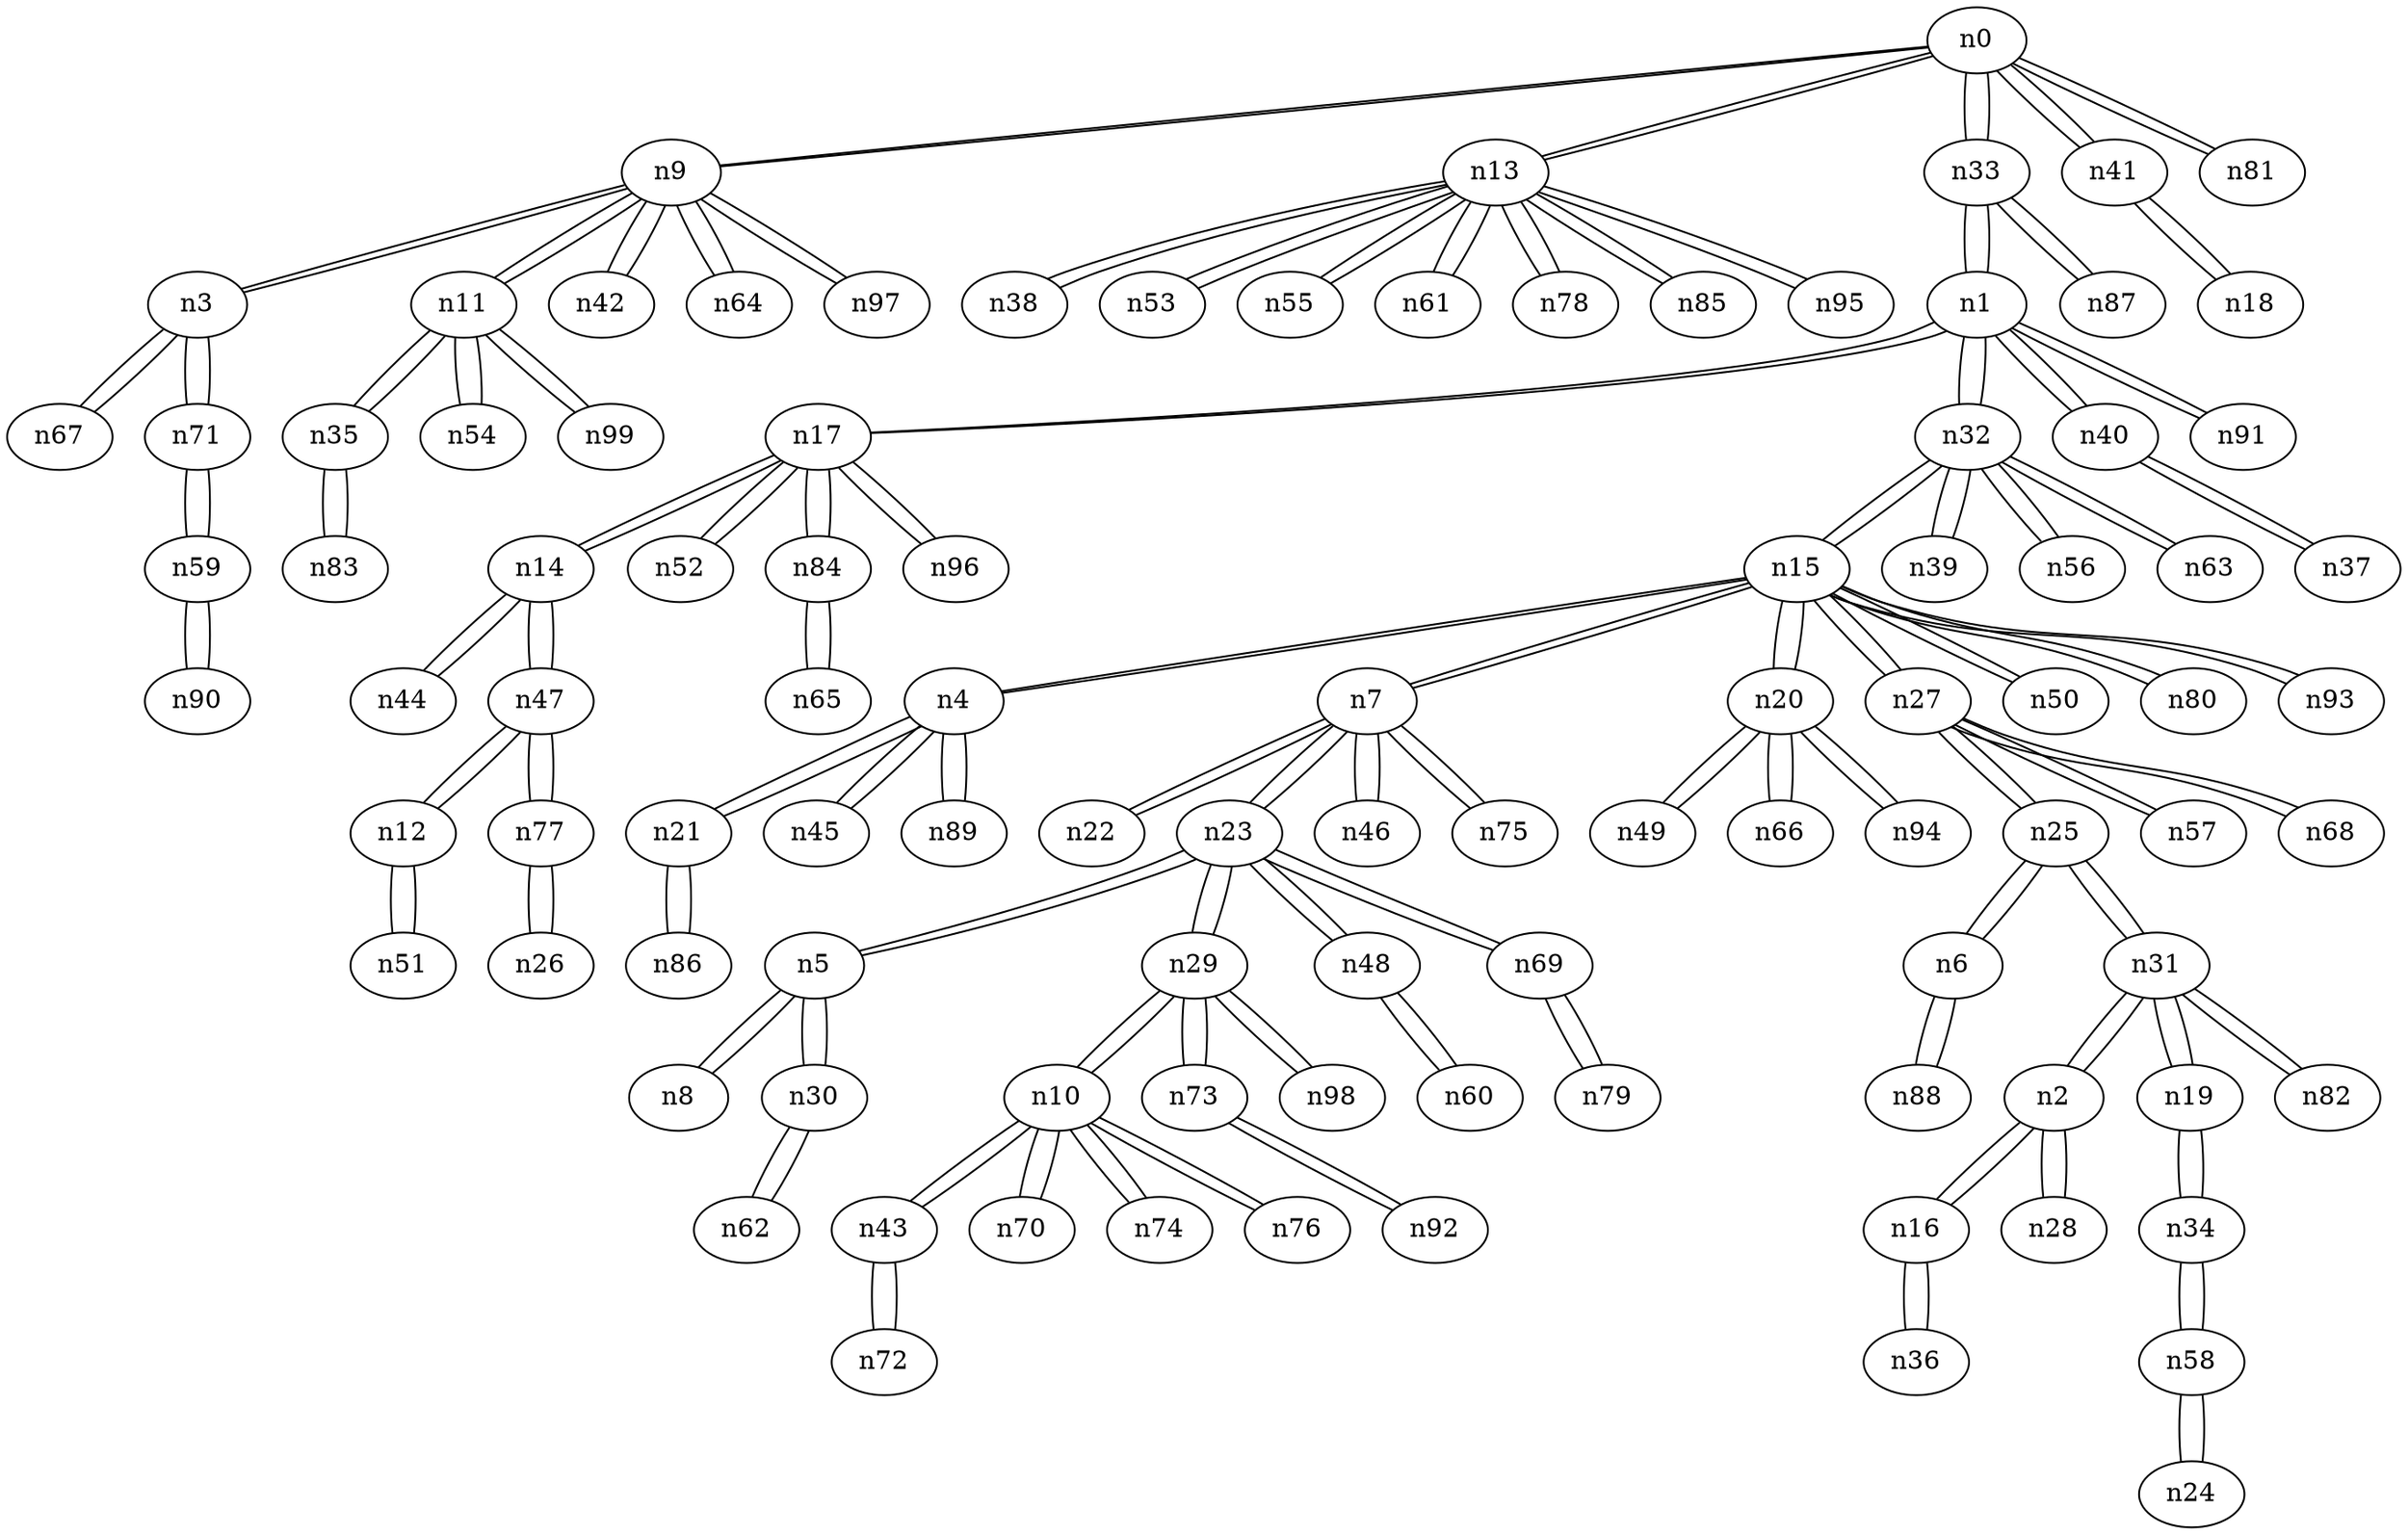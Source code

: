 graph {
n0;
n1;
n2;
n3;
n4;
n5;
n6;
n7;
n8;
n9;
n10;
n11;
n12;
n13;
n14;
n15;
n16;
n17;
n18;
n19;
n20;
n21;
n22;
n23;
n24;
n25;
n26;
n27;
n28;
n29;
n30;
n31;
n32;
n33;
n34;
n35;
n36;
n37;
n38;
n39;
n40;
n41;
n42;
n43;
n44;
n45;
n46;
n47;
n48;
n49;
n50;
n51;
n52;
n53;
n54;
n55;
n56;
n57;
n58;
n59;
n60;
n61;
n62;
n63;
n64;
n65;
n66;
n67;
n68;
n69;
n70;
n71;
n72;
n73;
n74;
n75;
n76;
n77;
n78;
n79;
n80;
n81;
n82;
n83;
n84;
n85;
n86;
n87;
n88;
n89;
n90;
n91;
n92;
n93;
n94;
n95;
n96;
n97;
n98;
n99;
n0 -- n41;
n0 -- n13;
n0 -- n33;
n0 -- n81;
n0 -- n9;
n1 -- n32;
n1 -- n40;
n1 -- n33;
n1 -- n17;
n1 -- n91;
n2 -- n28;
n2 -- n16;
n2 -- n31;
n3 -- n67;
n3 -- n9;
n3 -- n71;
n4 -- n89;
n4 -- n15;
n4 -- n45;
n4 -- n21;
n5 -- n30;
n5 -- n8;
n5 -- n23;
n6 -- n25;
n6 -- n88;
n7 -- n75;
n7 -- n15;
n7 -- n46;
n7 -- n22;
n7 -- n23;
n8 -- n5;
n9 -- n97;
n9 -- n42;
n9 -- n64;
n9 -- n0;
n9 -- n3;
n9 -- n11;
n10 -- n29;
n10 -- n70;
n10 -- n76;
n10 -- n43;
n10 -- n74;
n11 -- n99;
n11 -- n35;
n11 -- n54;
n11 -- n9;
n12 -- n47;
n12 -- n51;
n13 -- n55;
n13 -- n61;
n13 -- n95;
n13 -- n85;
n13 -- n0;
n13 -- n53;
n13 -- n78;
n13 -- n38;
n14 -- n47;
n14 -- n17;
n14 -- n44;
n15 -- n93;
n15 -- n20;
n15 -- n32;
n15 -- n50;
n15 -- n7;
n15 -- n27;
n15 -- n80;
n15 -- n4;
n16 -- n2;
n16 -- n36;
n17 -- n96;
n17 -- n14;
n17 -- n52;
n17 -- n84;
n17 -- n1;
n18 -- n41;
n19 -- n31;
n19 -- n34;
n20 -- n15;
n20 -- n66;
n20 -- n49;
n20 -- n94;
n21 -- n86;
n21 -- n4;
n22 -- n7;
n23 -- n29;
n23 -- n48;
n23 -- n7;
n23 -- n69;
n23 -- n5;
n24 -- n58;
n25 -- n27;
n25 -- n31;
n25 -- n6;
n26 -- n77;
n27 -- n57;
n27 -- n15;
n27 -- n68;
n27 -- n25;
n28 -- n2;
n29 -- n10;
n29 -- n98;
n29 -- n73;
n29 -- n23;
n30 -- n62;
n30 -- n5;
n31 -- n2;
n31 -- n82;
n31 -- n25;
n31 -- n19;
n32 -- n39;
n32 -- n15;
n32 -- n56;
n32 -- n1;
n32 -- n63;
n33 -- n87;
n33 -- n0;
n33 -- n1;
n34 -- n58;
n34 -- n19;
n35 -- n11;
n35 -- n83;
n36 -- n16;
n37 -- n40;
n38 -- n13;
n39 -- n32;
n40 -- n1;
n40 -- n37;
n41 -- n18;
n41 -- n0;
n42 -- n9;
n43 -- n10;
n43 -- n72;
n44 -- n14;
n45 -- n4;
n46 -- n7;
n47 -- n12;
n47 -- n77;
n47 -- n14;
n48 -- n60;
n48 -- n23;
n49 -- n20;
n50 -- n15;
n51 -- n12;
n52 -- n17;
n53 -- n13;
n54 -- n11;
n55 -- n13;
n56 -- n32;
n57 -- n27;
n58 -- n34;
n58 -- n24;
n59 -- n90;
n59 -- n71;
n60 -- n48;
n61 -- n13;
n62 -- n30;
n63 -- n32;
n64 -- n9;
n65 -- n84;
n66 -- n20;
n67 -- n3;
n68 -- n27;
n69 -- n23;
n69 -- n79;
n70 -- n10;
n71 -- n3;
n71 -- n59;
n72 -- n43;
n73 -- n29;
n73 -- n92;
n74 -- n10;
n75 -- n7;
n76 -- n10;
n77 -- n47;
n77 -- n26;
n78 -- n13;
n79 -- n69;
n80 -- n15;
n81 -- n0;
n82 -- n31;
n83 -- n35;
n84 -- n17;
n84 -- n65;
n85 -- n13;
n86 -- n21;
n87 -- n33;
n88 -- n6;
n89 -- n4;
n90 -- n59;
n91 -- n1;
n92 -- n73;
n93 -- n15;
n94 -- n20;
n95 -- n13;
n96 -- n17;
n97 -- n9;
n98 -- n29;
n99 -- n11;
}
